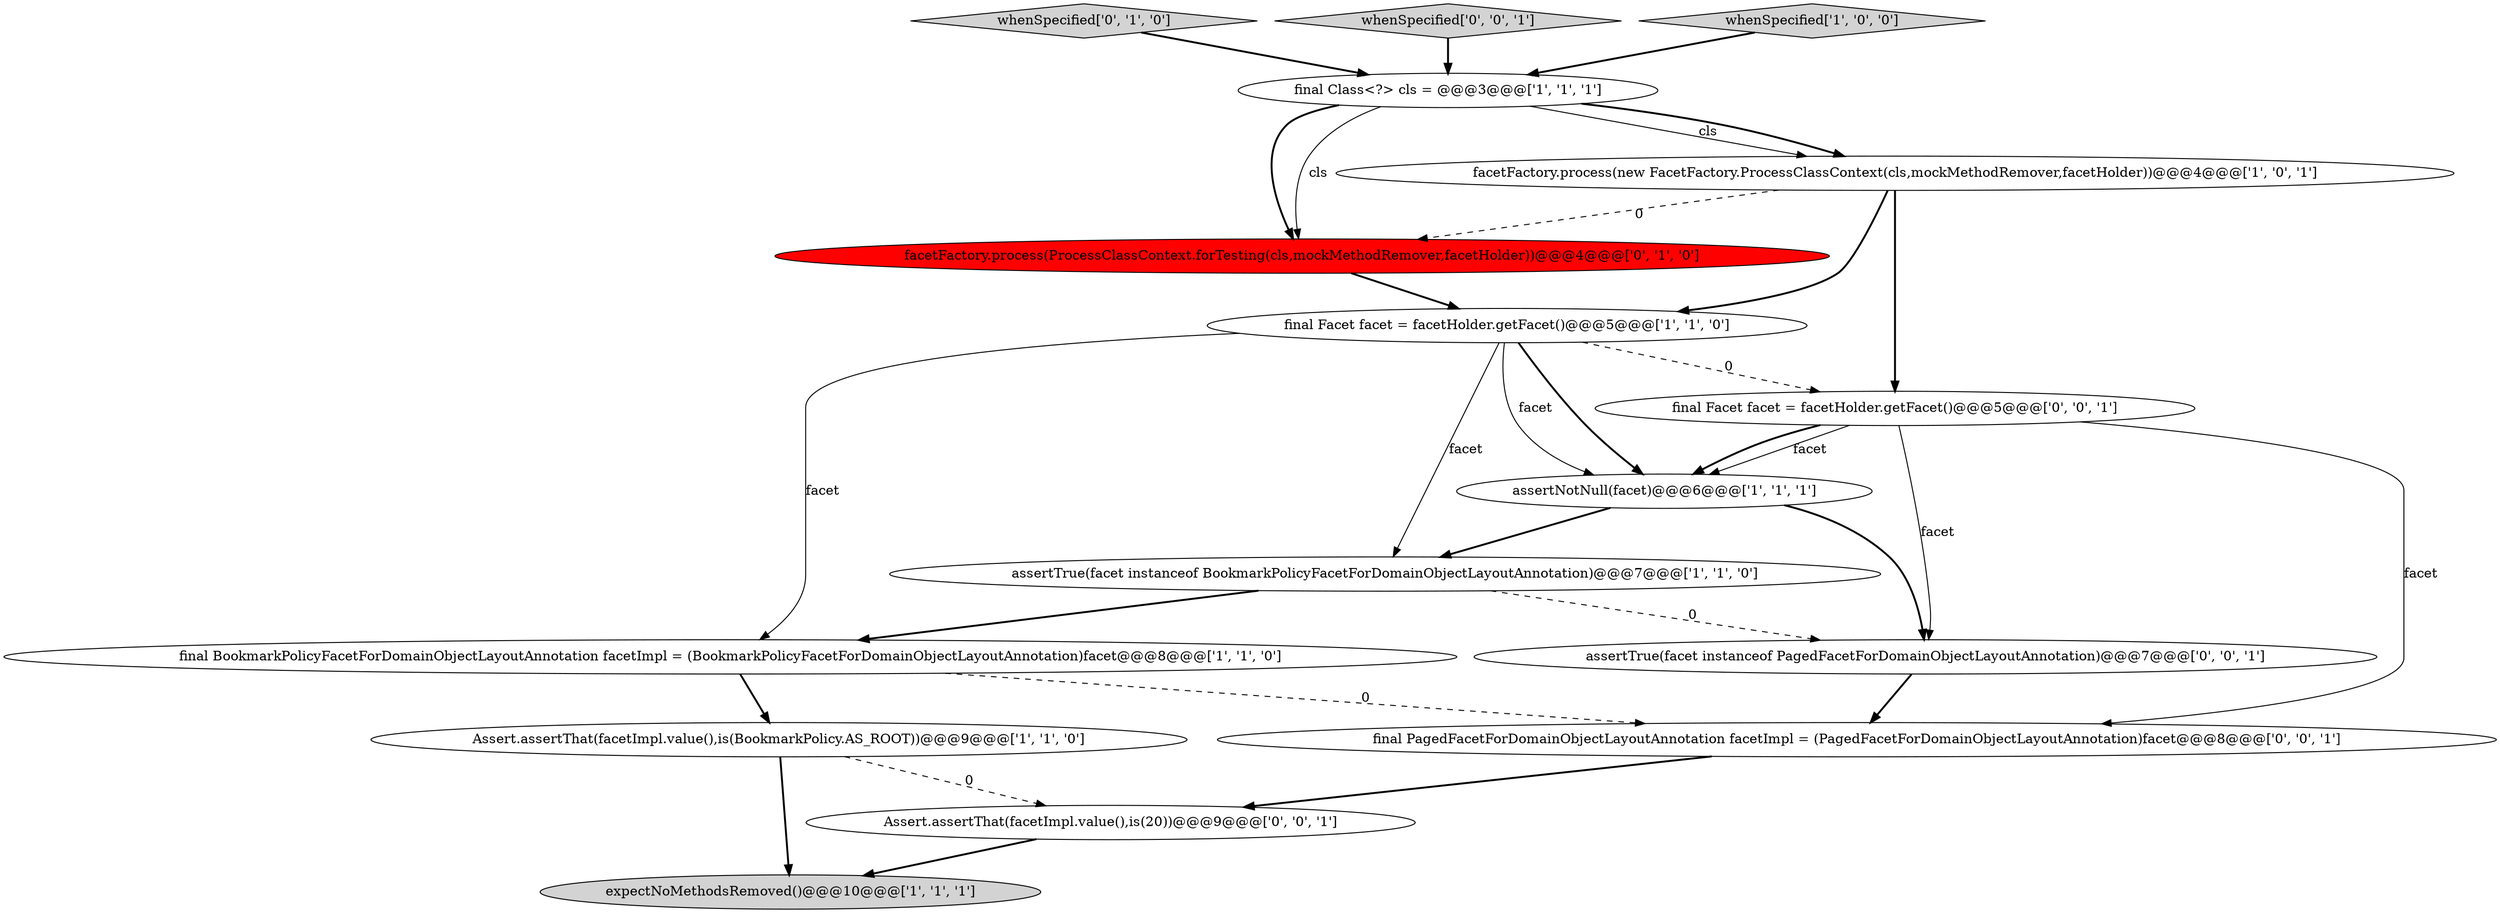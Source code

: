digraph {
6 [style = filled, label = "final Class<?> cls = @@@3@@@['1', '1', '1']", fillcolor = white, shape = ellipse image = "AAA0AAABBB1BBB"];
13 [style = filled, label = "final Facet facet = facetHolder.getFacet()@@@5@@@['0', '0', '1']", fillcolor = white, shape = ellipse image = "AAA0AAABBB3BBB"];
8 [style = filled, label = "assertNotNull(facet)@@@6@@@['1', '1', '1']", fillcolor = white, shape = ellipse image = "AAA0AAABBB1BBB"];
14 [style = filled, label = "final PagedFacetForDomainObjectLayoutAnnotation facetImpl = (PagedFacetForDomainObjectLayoutAnnotation)facet@@@8@@@['0', '0', '1']", fillcolor = white, shape = ellipse image = "AAA0AAABBB3BBB"];
7 [style = filled, label = "final Facet facet = facetHolder.getFacet()@@@5@@@['1', '1', '0']", fillcolor = white, shape = ellipse image = "AAA0AAABBB1BBB"];
15 [style = filled, label = "Assert.assertThat(facetImpl.value(),is(20))@@@9@@@['0', '0', '1']", fillcolor = white, shape = ellipse image = "AAA0AAABBB3BBB"];
1 [style = filled, label = "facetFactory.process(new FacetFactory.ProcessClassContext(cls,mockMethodRemover,facetHolder))@@@4@@@['1', '0', '1']", fillcolor = white, shape = ellipse image = "AAA0AAABBB1BBB"];
9 [style = filled, label = "facetFactory.process(ProcessClassContext.forTesting(cls,mockMethodRemover,facetHolder))@@@4@@@['0', '1', '0']", fillcolor = red, shape = ellipse image = "AAA1AAABBB2BBB"];
10 [style = filled, label = "whenSpecified['0', '1', '0']", fillcolor = lightgray, shape = diamond image = "AAA0AAABBB2BBB"];
11 [style = filled, label = "whenSpecified['0', '0', '1']", fillcolor = lightgray, shape = diamond image = "AAA0AAABBB3BBB"];
4 [style = filled, label = "expectNoMethodsRemoved()@@@10@@@['1', '1', '1']", fillcolor = lightgray, shape = ellipse image = "AAA0AAABBB1BBB"];
5 [style = filled, label = "final BookmarkPolicyFacetForDomainObjectLayoutAnnotation facetImpl = (BookmarkPolicyFacetForDomainObjectLayoutAnnotation)facet@@@8@@@['1', '1', '0']", fillcolor = white, shape = ellipse image = "AAA0AAABBB1BBB"];
12 [style = filled, label = "assertTrue(facet instanceof PagedFacetForDomainObjectLayoutAnnotation)@@@7@@@['0', '0', '1']", fillcolor = white, shape = ellipse image = "AAA0AAABBB3BBB"];
2 [style = filled, label = "assertTrue(facet instanceof BookmarkPolicyFacetForDomainObjectLayoutAnnotation)@@@7@@@['1', '1', '0']", fillcolor = white, shape = ellipse image = "AAA0AAABBB1BBB"];
3 [style = filled, label = "whenSpecified['1', '0', '0']", fillcolor = lightgray, shape = diamond image = "AAA0AAABBB1BBB"];
0 [style = filled, label = "Assert.assertThat(facetImpl.value(),is(BookmarkPolicy.AS_ROOT))@@@9@@@['1', '1', '0']", fillcolor = white, shape = ellipse image = "AAA0AAABBB1BBB"];
5->14 [style = dashed, label="0"];
6->1 [style = solid, label="cls"];
11->6 [style = bold, label=""];
13->14 [style = solid, label="facet"];
0->15 [style = dashed, label="0"];
3->6 [style = bold, label=""];
1->9 [style = dashed, label="0"];
9->7 [style = bold, label=""];
7->8 [style = bold, label=""];
1->7 [style = bold, label=""];
10->6 [style = bold, label=""];
1->13 [style = bold, label=""];
7->2 [style = solid, label="facet"];
6->1 [style = bold, label=""];
2->12 [style = dashed, label="0"];
13->8 [style = solid, label="facet"];
13->12 [style = solid, label="facet"];
8->2 [style = bold, label=""];
5->0 [style = bold, label=""];
0->4 [style = bold, label=""];
12->14 [style = bold, label=""];
15->4 [style = bold, label=""];
7->13 [style = dashed, label="0"];
14->15 [style = bold, label=""];
7->8 [style = solid, label="facet"];
6->9 [style = bold, label=""];
13->8 [style = bold, label=""];
7->5 [style = solid, label="facet"];
6->9 [style = solid, label="cls"];
8->12 [style = bold, label=""];
2->5 [style = bold, label=""];
}
